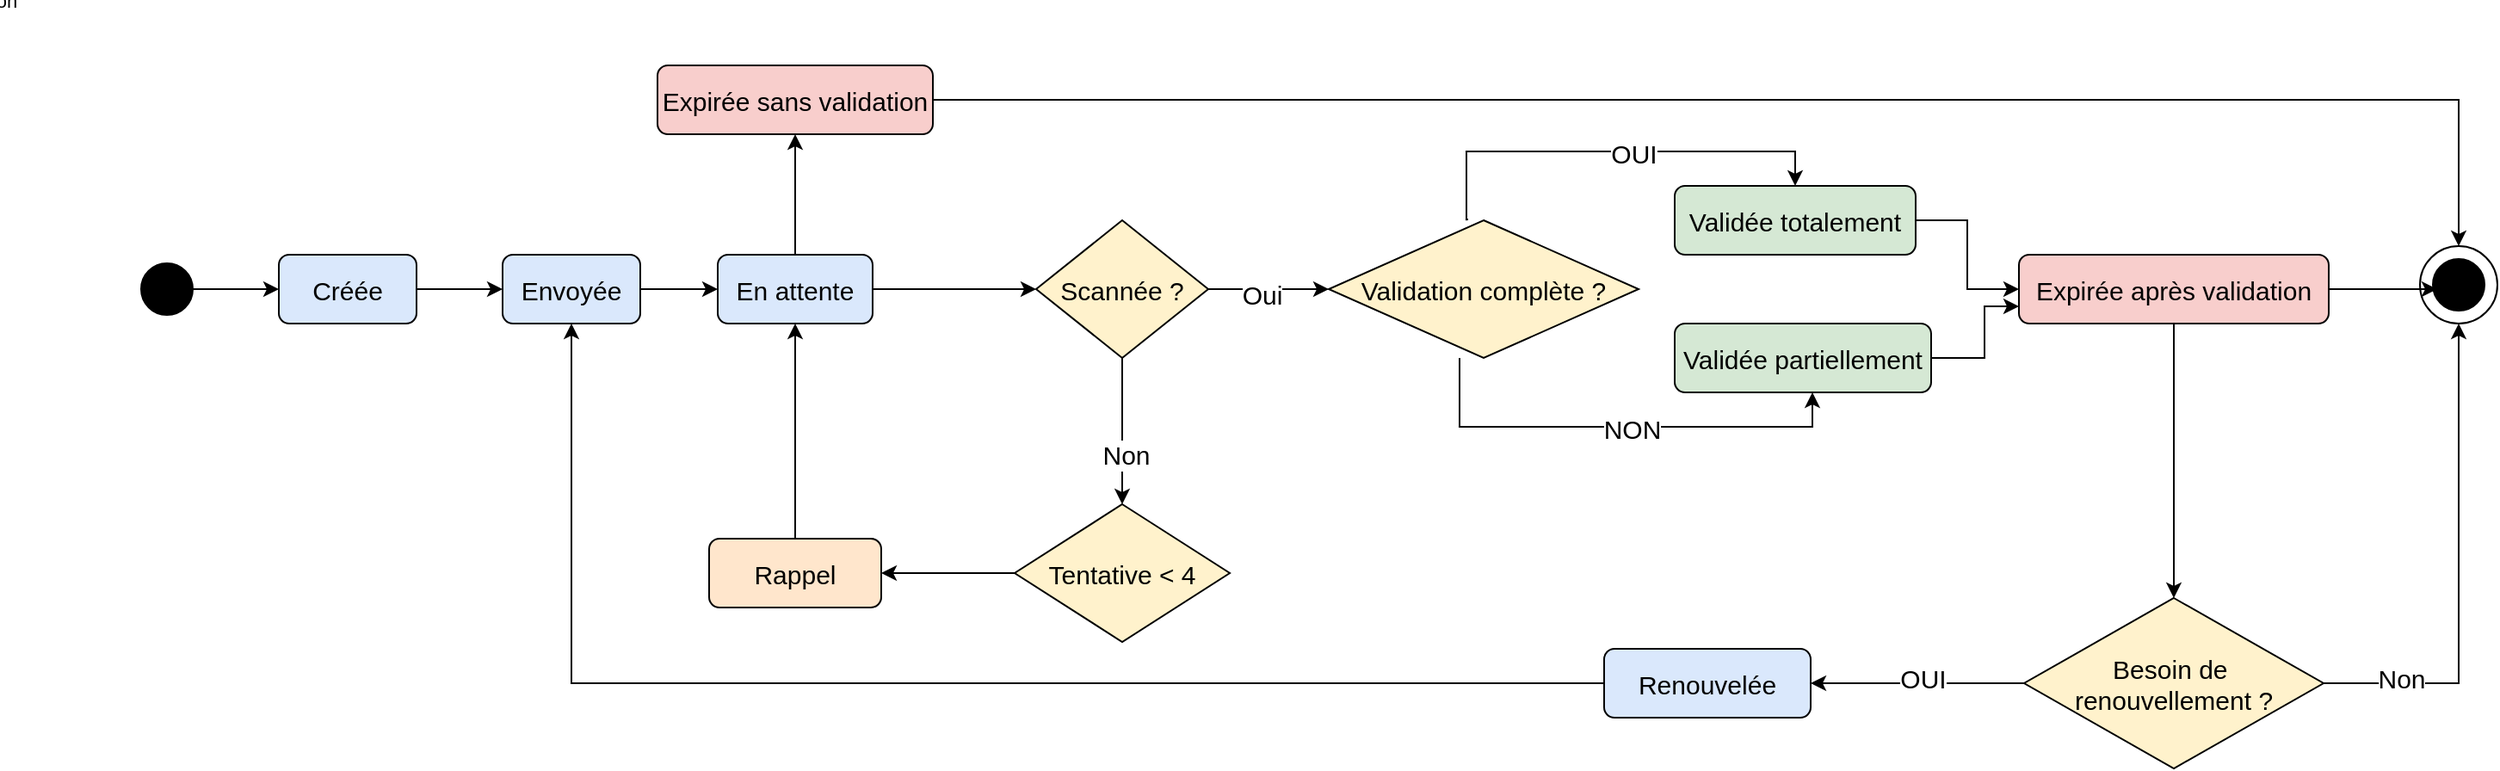 <mxfile version="28.2.3">
  <diagram name="Page-1" id="NfM2Q9_2ZZV2R0i5qwIm">
    <mxGraphModel dx="688299" dy="974597" grid="1" gridSize="10" guides="1" tooltips="1" connect="1" arrows="1" fold="1" page="1" pageScale="1" pageWidth="3300" pageHeight="4681" math="0" shadow="0">
      <root>
        <mxCell id="0" />
        <mxCell id="1" parent="0" />
        <mxCell id="smfuduxDx8DYu6dOTWCB-99" value="" style="ellipse;whiteSpace=wrap;html=1;aspect=fixed;fontSize=15;fontStyle=0" vertex="1" parent="1">
          <mxGeometry x="1394" y="135" width="45" height="45" as="geometry" />
        </mxCell>
        <mxCell id="smfuduxDx8DYu6dOTWCB-36" value="" style="edgeStyle=orthogonalEdgeStyle;rounded=0;orthogonalLoop=1;jettySize=auto;html=1;fontSize=15;fontStyle=0" edge="1" parent="1" source="smfuduxDx8DYu6dOTWCB-5" target="smfuduxDx8DYu6dOTWCB-6">
          <mxGeometry relative="1" as="geometry" />
        </mxCell>
        <mxCell id="smfuduxDx8DYu6dOTWCB-5" value="" style="ellipse;fillColor=#000000;strokeColor=#000000;fontSize=15;fontStyle=0" vertex="1" parent="1">
          <mxGeometry x="70" y="145" width="30" height="30" as="geometry" />
        </mxCell>
        <mxCell id="smfuduxDx8DYu6dOTWCB-37" value="" style="edgeStyle=orthogonalEdgeStyle;rounded=0;orthogonalLoop=1;jettySize=auto;html=1;fontSize=15;fontStyle=0" edge="1" parent="1" source="smfuduxDx8DYu6dOTWCB-6" target="smfuduxDx8DYu6dOTWCB-7">
          <mxGeometry relative="1" as="geometry" />
        </mxCell>
        <mxCell id="smfuduxDx8DYu6dOTWCB-6" value="Créée" style="rounded=1;fillColor=#dae8fc;fontSize=15;fontStyle=0" vertex="1" parent="1">
          <mxGeometry x="150" y="140" width="80" height="40" as="geometry" />
        </mxCell>
        <mxCell id="smfuduxDx8DYu6dOTWCB-38" value="" style="edgeStyle=orthogonalEdgeStyle;rounded=0;orthogonalLoop=1;jettySize=auto;html=1;fontSize=15;fontStyle=0" edge="1" parent="1" source="smfuduxDx8DYu6dOTWCB-7" target="smfuduxDx8DYu6dOTWCB-8">
          <mxGeometry relative="1" as="geometry" />
        </mxCell>
        <mxCell id="smfuduxDx8DYu6dOTWCB-7" value="Envoyée" style="rounded=1;fillColor=#dae8fc;fontSize=15;fontStyle=0" vertex="1" parent="1">
          <mxGeometry x="280" y="140" width="80" height="40" as="geometry" />
        </mxCell>
        <mxCell id="smfuduxDx8DYu6dOTWCB-55" value="" style="edgeStyle=orthogonalEdgeStyle;rounded=0;orthogonalLoop=1;jettySize=auto;html=1;fontSize=15;fontStyle=0" edge="1" parent="1" source="smfuduxDx8DYu6dOTWCB-8" target="smfuduxDx8DYu6dOTWCB-14">
          <mxGeometry relative="1" as="geometry" />
        </mxCell>
        <mxCell id="smfuduxDx8DYu6dOTWCB-89" value="" style="edgeStyle=orthogonalEdgeStyle;rounded=0;orthogonalLoop=1;jettySize=auto;html=1;fontSize=15;fontStyle=0" edge="1" parent="1" source="smfuduxDx8DYu6dOTWCB-8" target="smfuduxDx8DYu6dOTWCB-88">
          <mxGeometry relative="1" as="geometry" />
        </mxCell>
        <mxCell id="smfuduxDx8DYu6dOTWCB-8" value="En attente" style="rounded=1;fillColor=#dae8fc;fontSize=15;fontStyle=0" vertex="1" parent="1">
          <mxGeometry x="405" y="140" width="90" height="40" as="geometry" />
        </mxCell>
        <mxCell id="smfuduxDx8DYu6dOTWCB-97" value="" style="edgeStyle=orthogonalEdgeStyle;rounded=0;orthogonalLoop=1;jettySize=auto;html=1;fontSize=15;fontStyle=0" edge="1" parent="1" source="smfuduxDx8DYu6dOTWCB-9" target="smfuduxDx8DYu6dOTWCB-8">
          <mxGeometry relative="1" as="geometry" />
        </mxCell>
        <mxCell id="smfuduxDx8DYu6dOTWCB-9" value="Rappel" style="rounded=1;fillColor=#ffe6cc;fontSize=15;fontStyle=0" vertex="1" parent="1">
          <mxGeometry x="400" y="305" width="100" height="40" as="geometry" />
        </mxCell>
        <mxCell id="smfuduxDx8DYu6dOTWCB-41" value="" style="edgeStyle=orthogonalEdgeStyle;rounded=0;orthogonalLoop=1;jettySize=auto;html=1;exitX=1;exitY=0.5;exitDx=0;exitDy=0;fontSize=15;fontStyle=0" edge="1" parent="1" source="smfuduxDx8DYu6dOTWCB-88" target="smfuduxDx8DYu6dOTWCB-11">
          <mxGeometry relative="1" as="geometry">
            <mxPoint x="710" y="160" as="sourcePoint" />
          </mxGeometry>
        </mxCell>
        <mxCell id="smfuduxDx8DYu6dOTWCB-92" value="Oui" style="edgeLabel;html=1;align=center;verticalAlign=middle;resizable=0;points=[];fontSize=15;fontStyle=0" vertex="1" connectable="0" parent="smfuduxDx8DYu6dOTWCB-41">
          <mxGeometry x="-0.127" y="-3" relative="1" as="geometry">
            <mxPoint as="offset" />
          </mxGeometry>
        </mxCell>
        <mxCell id="smfuduxDx8DYu6dOTWCB-44" value="" style="edgeStyle=orthogonalEdgeStyle;rounded=0;orthogonalLoop=1;jettySize=auto;html=1;exitX=0.5;exitY=1;exitDx=0;exitDy=0;fontSize=15;fontStyle=0" edge="1" parent="1" target="smfuduxDx8DYu6dOTWCB-13">
          <mxGeometry relative="1" as="geometry">
            <mxPoint x="836" y="200" as="sourcePoint" />
            <Array as="points">
              <mxPoint x="836" y="240" />
              <mxPoint x="1041" y="240" />
            </Array>
          </mxGeometry>
        </mxCell>
        <mxCell id="smfuduxDx8DYu6dOTWCB-47" value="NON" style="edgeLabel;html=1;align=center;verticalAlign=middle;resizable=0;points=[];fontSize=15;fontStyle=0" vertex="1" connectable="0" parent="smfuduxDx8DYu6dOTWCB-44">
          <mxGeometry x="0.058" y="-1" relative="1" as="geometry">
            <mxPoint as="offset" />
          </mxGeometry>
        </mxCell>
        <mxCell id="smfuduxDx8DYu6dOTWCB-11" value="Validation complète ?" style="rhombus;fillColor=#fff2cc;fontSize=15;fontStyle=0" vertex="1" parent="1">
          <mxGeometry x="760" y="120" width="180" height="80" as="geometry" />
        </mxCell>
        <mxCell id="smfuduxDx8DYu6dOTWCB-48" value="" style="edgeStyle=orthogonalEdgeStyle;rounded=0;orthogonalLoop=1;jettySize=auto;html=1;fontSize=15;fontStyle=0" edge="1" parent="1" source="smfuduxDx8DYu6dOTWCB-12" target="smfuduxDx8DYu6dOTWCB-15">
          <mxGeometry relative="1" as="geometry" />
        </mxCell>
        <mxCell id="smfuduxDx8DYu6dOTWCB-12" value="Validée totalement" style="rounded=1;fillColor=#d5e8d4;fontSize=15;fontStyle=0" vertex="1" parent="1">
          <mxGeometry x="961" y="100" width="140" height="40" as="geometry" />
        </mxCell>
        <mxCell id="smfuduxDx8DYu6dOTWCB-49" value="" style="edgeStyle=orthogonalEdgeStyle;rounded=0;orthogonalLoop=1;jettySize=auto;html=1;fontSize=15;fontStyle=0" edge="1" parent="1" source="smfuduxDx8DYu6dOTWCB-13" target="smfuduxDx8DYu6dOTWCB-15">
          <mxGeometry relative="1" as="geometry">
            <Array as="points">
              <mxPoint x="1141" y="200" />
              <mxPoint x="1141" y="170" />
            </Array>
          </mxGeometry>
        </mxCell>
        <mxCell id="smfuduxDx8DYu6dOTWCB-13" value="Validée partiellement" style="rounded=1;fillColor=#d5e8d4;fontSize=15;fontStyle=0" vertex="1" parent="1">
          <mxGeometry x="961" y="180" width="149" height="40" as="geometry" />
        </mxCell>
        <mxCell id="smfuduxDx8DYu6dOTWCB-103" style="edgeStyle=orthogonalEdgeStyle;rounded=0;orthogonalLoop=1;jettySize=auto;html=1;entryX=0.5;entryY=0;entryDx=0;entryDy=0;fontSize=15;fontStyle=0" edge="1" parent="1" source="smfuduxDx8DYu6dOTWCB-14" target="smfuduxDx8DYu6dOTWCB-99">
          <mxGeometry relative="1" as="geometry" />
        </mxCell>
        <mxCell id="smfuduxDx8DYu6dOTWCB-14" value="Expirée sans validation" style="rounded=1;fillColor=#f8cecc;fontSize=15;fontStyle=0" vertex="1" parent="1">
          <mxGeometry x="370" y="30" width="160" height="40" as="geometry" />
        </mxCell>
        <mxCell id="smfuduxDx8DYu6dOTWCB-52" value="" style="edgeStyle=orthogonalEdgeStyle;rounded=0;orthogonalLoop=1;jettySize=auto;html=1;fontSize=15;fontStyle=0" edge="1" parent="1" source="smfuduxDx8DYu6dOTWCB-15" target="smfuduxDx8DYu6dOTWCB-51">
          <mxGeometry relative="1" as="geometry" />
        </mxCell>
        <mxCell id="smfuduxDx8DYu6dOTWCB-15" value="Expirée après validation" style="rounded=1;fillColor=#f8cecc;fontSize=15;fontStyle=0" vertex="1" parent="1">
          <mxGeometry x="1161" y="140" width="180" height="40" as="geometry" />
        </mxCell>
        <mxCell id="smfuduxDx8DYu6dOTWCB-98" style="edgeStyle=orthogonalEdgeStyle;rounded=0;orthogonalLoop=1;jettySize=auto;html=1;entryX=0.5;entryY=1;entryDx=0;entryDy=0;fontSize=15;fontStyle=0" edge="1" parent="1" source="smfuduxDx8DYu6dOTWCB-16" target="smfuduxDx8DYu6dOTWCB-7">
          <mxGeometry relative="1" as="geometry" />
        </mxCell>
        <mxCell id="smfuduxDx8DYu6dOTWCB-16" value="Renouvelée" style="rounded=1;fillColor=#dae8fc;fontSize=15;fontStyle=0" vertex="1" parent="1">
          <mxGeometry x="920" y="369" width="120" height="40" as="geometry" />
        </mxCell>
        <mxCell id="smfuduxDx8DYu6dOTWCB-17" value="" style="ellipse;shape=doubleEllipse;fillColor=#000000;fontSize=15;fontStyle=0" vertex="1" parent="1">
          <mxGeometry x="1401.5" y="142.5" width="30" height="30" as="geometry" />
        </mxCell>
        <mxCell id="smfuduxDx8DYu6dOTWCB-18" edge="1" parent="1" source="smfuduxDx8DYu6dOTWCB-5" target="smfuduxDx8DYu6dOTWCB-6" />
        <mxCell id="smfuduxDx8DYu6dOTWCB-19" edge="1" parent="1" source="smfuduxDx8DYu6dOTWCB-6" target="smfuduxDx8DYu6dOTWCB-7" />
        <mxCell id="smfuduxDx8DYu6dOTWCB-20" edge="1" parent="1" source="smfuduxDx8DYu6dOTWCB-7" target="smfuduxDx8DYu6dOTWCB-8" />
        <mxCell id="smfuduxDx8DYu6dOTWCB-21" edge="1" parent="1" source="smfuduxDx8DYu6dOTWCB-8" target="smfuduxDx8DYu6dOTWCB-9" />
        <mxCell id="smfuduxDx8DYu6dOTWCB-22" edge="1" parent="1" source="smfuduxDx8DYu6dOTWCB-8" target="smfuduxDx8DYu6dOTWCB-10" />
        <mxCell id="smfuduxDx8DYu6dOTWCB-23" edge="1" parent="1" source="smfuduxDx8DYu6dOTWCB-8" target="smfuduxDx8DYu6dOTWCB-14" />
        <mxCell id="smfuduxDx8DYu6dOTWCB-24" edge="1" parent="1" source="smfuduxDx8DYu6dOTWCB-10" target="smfuduxDx8DYu6dOTWCB-11" />
        <mxCell id="smfuduxDx8DYu6dOTWCB-25" value="Oui" edge="1" parent="1" source="smfuduxDx8DYu6dOTWCB-11" target="smfuduxDx8DYu6dOTWCB-12" />
        <mxCell id="smfuduxDx8DYu6dOTWCB-26" value="Non" edge="1" parent="1" source="smfuduxDx8DYu6dOTWCB-11" target="smfuduxDx8DYu6dOTWCB-13" />
        <mxCell id="smfuduxDx8DYu6dOTWCB-27" edge="1" parent="1" source="smfuduxDx8DYu6dOTWCB-12" target="smfuduxDx8DYu6dOTWCB-15" />
        <mxCell id="smfuduxDx8DYu6dOTWCB-28" edge="1" parent="1" source="smfuduxDx8DYu6dOTWCB-13" target="smfuduxDx8DYu6dOTWCB-15" />
        <mxCell id="smfuduxDx8DYu6dOTWCB-29" edge="1" parent="1" source="smfuduxDx8DYu6dOTWCB-14" target="smfuduxDx8DYu6dOTWCB-16" />
        <mxCell id="smfuduxDx8DYu6dOTWCB-30" edge="1" parent="1" source="smfuduxDx8DYu6dOTWCB-15" target="smfuduxDx8DYu6dOTWCB-16" />
        <mxCell id="smfuduxDx8DYu6dOTWCB-31" edge="1" parent="1" source="smfuduxDx8DYu6dOTWCB-16" target="smfuduxDx8DYu6dOTWCB-6" />
        <mxCell id="smfuduxDx8DYu6dOTWCB-32" edge="1" parent="1" source="smfuduxDx8DYu6dOTWCB-12" target="smfuduxDx8DYu6dOTWCB-17" />
        <mxCell id="smfuduxDx8DYu6dOTWCB-33" edge="1" parent="1" source="smfuduxDx8DYu6dOTWCB-13" target="smfuduxDx8DYu6dOTWCB-17" />
        <mxCell id="smfuduxDx8DYu6dOTWCB-34" edge="1" parent="1" source="smfuduxDx8DYu6dOTWCB-14" target="smfuduxDx8DYu6dOTWCB-17" />
        <mxCell id="smfuduxDx8DYu6dOTWCB-35" edge="1" parent="1" source="smfuduxDx8DYu6dOTWCB-15" target="smfuduxDx8DYu6dOTWCB-17" />
        <mxCell id="smfuduxDx8DYu6dOTWCB-45" value="" style="edgeStyle=orthogonalEdgeStyle;rounded=0;orthogonalLoop=1;jettySize=auto;html=1;fontSize=15;fontStyle=0" edge="1" parent="1" target="smfuduxDx8DYu6dOTWCB-12">
          <mxGeometry relative="1" as="geometry">
            <mxPoint x="841" y="119.56" as="sourcePoint" />
            <mxPoint x="891" y="79.82" as="targetPoint" />
            <Array as="points">
              <mxPoint x="840" y="120" />
              <mxPoint x="840" y="80" />
              <mxPoint x="1031" y="80" />
            </Array>
          </mxGeometry>
        </mxCell>
        <mxCell id="smfuduxDx8DYu6dOTWCB-46" value="OUI" style="edgeLabel;html=1;align=center;verticalAlign=middle;resizable=0;points=[];fontSize=15;fontStyle=0" vertex="1" connectable="0" parent="smfuduxDx8DYu6dOTWCB-45">
          <mxGeometry x="0.094" y="-1" relative="1" as="geometry">
            <mxPoint as="offset" />
          </mxGeometry>
        </mxCell>
        <mxCell id="smfuduxDx8DYu6dOTWCB-53" value="" style="edgeStyle=orthogonalEdgeStyle;rounded=0;orthogonalLoop=1;jettySize=auto;html=1;fontSize=15;fontStyle=0" edge="1" parent="1" source="smfuduxDx8DYu6dOTWCB-51" target="smfuduxDx8DYu6dOTWCB-16">
          <mxGeometry relative="1" as="geometry" />
        </mxCell>
        <mxCell id="smfuduxDx8DYu6dOTWCB-54" value="OUI" style="edgeLabel;html=1;align=center;verticalAlign=middle;resizable=0;points=[];fontSize=15;fontStyle=0" vertex="1" connectable="0" parent="smfuduxDx8DYu6dOTWCB-53">
          <mxGeometry x="-0.067" y="-3" relative="1" as="geometry">
            <mxPoint x="-1" as="offset" />
          </mxGeometry>
        </mxCell>
        <mxCell id="smfuduxDx8DYu6dOTWCB-106" style="edgeStyle=orthogonalEdgeStyle;rounded=0;orthogonalLoop=1;jettySize=auto;html=1;entryX=0.5;entryY=1;entryDx=0;entryDy=0;fontSize=15;fontStyle=0" edge="1" parent="1" source="smfuduxDx8DYu6dOTWCB-51" target="smfuduxDx8DYu6dOTWCB-99">
          <mxGeometry relative="1" as="geometry" />
        </mxCell>
        <mxCell id="smfuduxDx8DYu6dOTWCB-107" value="Non" style="edgeLabel;html=1;align=center;verticalAlign=middle;resizable=0;points=[];fontSize=15;" vertex="1" connectable="0" parent="smfuduxDx8DYu6dOTWCB-106">
          <mxGeometry x="-0.692" y="3" relative="1" as="geometry">
            <mxPoint as="offset" />
          </mxGeometry>
        </mxCell>
        <mxCell id="smfuduxDx8DYu6dOTWCB-51" value="Besoin de &#xa;renouvellement ?" style="rhombus;fillColor=#fff2cc;fontSize=15;fontStyle=0" vertex="1" parent="1">
          <mxGeometry x="1164" y="339.5" width="174" height="99" as="geometry" />
        </mxCell>
        <mxCell id="smfuduxDx8DYu6dOTWCB-95" value="" style="edgeStyle=orthogonalEdgeStyle;rounded=0;orthogonalLoop=1;jettySize=auto;html=1;fontSize=15;fontStyle=0" edge="1" parent="1" source="smfuduxDx8DYu6dOTWCB-88" target="smfuduxDx8DYu6dOTWCB-93">
          <mxGeometry relative="1" as="geometry" />
        </mxCell>
        <mxCell id="smfuduxDx8DYu6dOTWCB-96" value="Non" style="edgeLabel;html=1;align=center;verticalAlign=middle;resizable=0;points=[];fontSize=15;fontStyle=0" vertex="1" connectable="0" parent="smfuduxDx8DYu6dOTWCB-95">
          <mxGeometry x="0.314" y="2" relative="1" as="geometry">
            <mxPoint as="offset" />
          </mxGeometry>
        </mxCell>
        <mxCell id="smfuduxDx8DYu6dOTWCB-88" value="Scannée ?" style="rhombus;fillColor=#fff2cc;fontSize=15;fontStyle=0" vertex="1" parent="1">
          <mxGeometry x="590" y="120" width="100" height="80" as="geometry" />
        </mxCell>
        <mxCell id="smfuduxDx8DYu6dOTWCB-94" value="" style="edgeStyle=orthogonalEdgeStyle;rounded=0;orthogonalLoop=1;jettySize=auto;html=1;fontSize=15;fontStyle=0" edge="1" parent="1" source="smfuduxDx8DYu6dOTWCB-93" target="smfuduxDx8DYu6dOTWCB-9">
          <mxGeometry relative="1" as="geometry" />
        </mxCell>
        <mxCell id="smfuduxDx8DYu6dOTWCB-93" value="Tentative &lt; 4" style="rhombus;fillColor=#fff2cc;fontSize=15;fontStyle=0" vertex="1" parent="1">
          <mxGeometry x="577.5" y="285" width="125" height="80" as="geometry" />
        </mxCell>
        <mxCell id="smfuduxDx8DYu6dOTWCB-105" style="edgeStyle=orthogonalEdgeStyle;rounded=0;orthogonalLoop=1;jettySize=auto;html=1;entryX=0.222;entryY=0.556;entryDx=0;entryDy=0;entryPerimeter=0;fontSize=15;fontStyle=0" edge="1" parent="1" source="smfuduxDx8DYu6dOTWCB-15" target="smfuduxDx8DYu6dOTWCB-99">
          <mxGeometry relative="1" as="geometry" />
        </mxCell>
      </root>
    </mxGraphModel>
  </diagram>
</mxfile>
